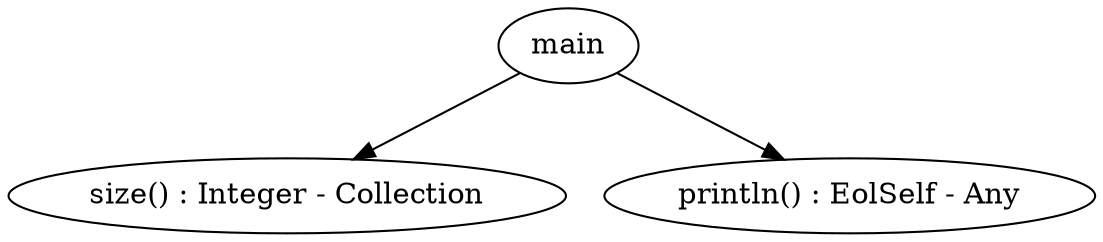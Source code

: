 strict digraph G {
  main [ label="main" ];
  size_____Integer___Collection [ label="size() : Integer - Collection" ];
  println_____EolSelf___Any [ label="println() : EolSelf - Any" ];
  main -> size_____Integer___Collection [ label="" ];
  main -> println_____EolSelf___Any [ label="" ];
}
